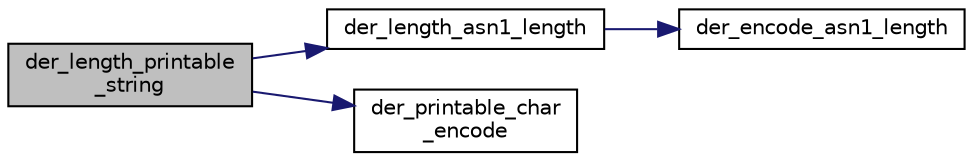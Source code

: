 digraph "der_length_printable_string"
{
 // LATEX_PDF_SIZE
  edge [fontname="Helvetica",fontsize="10",labelfontname="Helvetica",labelfontsize="10"];
  node [fontname="Helvetica",fontsize="10",shape=record];
  rankdir="LR";
  Node0 [label="der_length_printable\l_string",height=0.2,width=0.4,color="black", fillcolor="grey75", style="filled", fontcolor="black",tooltip="Gets length of DER encoding of Printable STRING."];
  Node0 -> Node1 [color="midnightblue",fontsize="10",style="solid",fontname="Helvetica"];
  Node1 [label="der_length_asn1_length",height=0.2,width=0.4,color="black", fillcolor="white", style="filled",URL="$tomcrypt__private_8h.html#a8999e23c66cda0d777570e54f3a5c795",tooltip="Determine the length required to encode len in the ASN.1 length field."];
  Node1 -> Node2 [color="midnightblue",fontsize="10",style="solid",fontname="Helvetica"];
  Node2 [label="der_encode_asn1_length",height=0.2,width=0.4,color="black", fillcolor="white", style="filled",URL="$tomcrypt__private_8h.html#ae0b6c1f1188a5aa201aa84de9a659550",tooltip="Encode the ASN.1 length field."];
  Node0 -> Node3 [color="midnightblue",fontsize="10",style="solid",fontname="Helvetica"];
  Node3 [label="der_printable_char\l_encode",height=0.2,width=0.4,color="black", fillcolor="white", style="filled",URL="$der__length__printable__string_8c.html#a2169053089957db51bbd2e091c7ae293",tooltip=" "];
}
